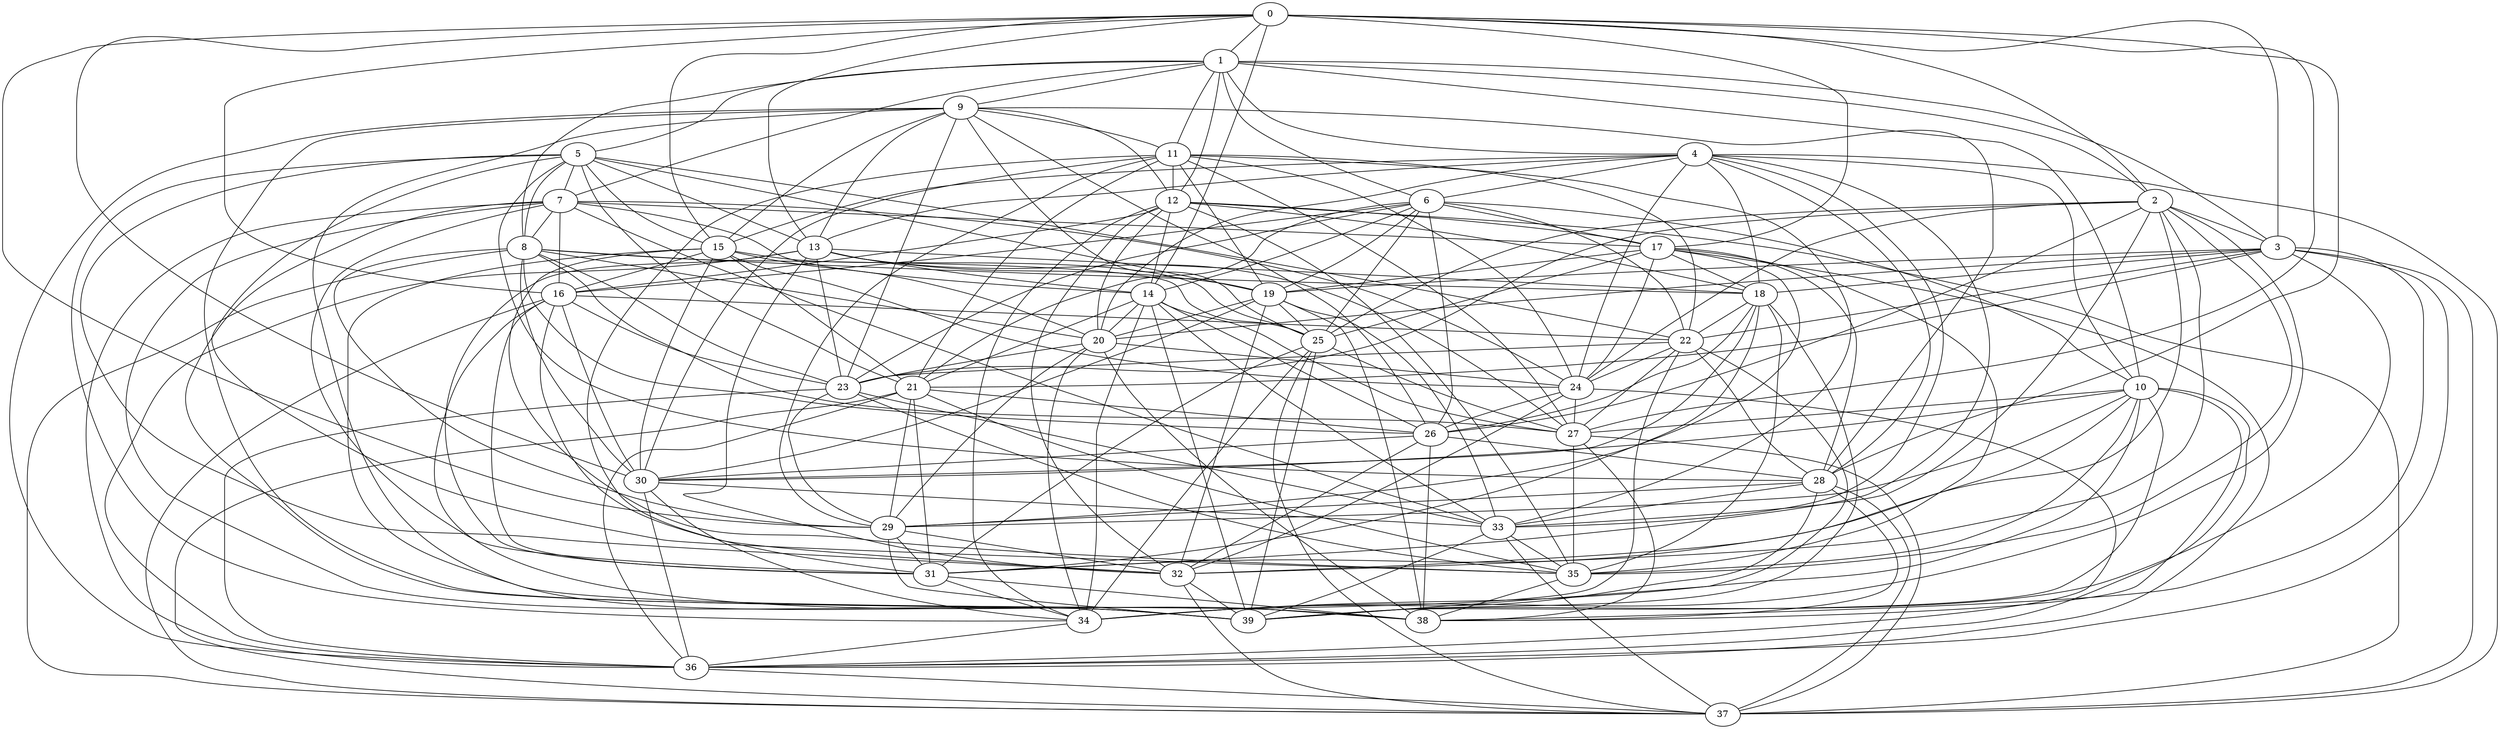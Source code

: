 graph g {0;1;2;3;4;5;6;7;8;9;10;11;12;13;14;15;16;17;18;19;20;21;22;23;24;25;26;27;28;29;30;31;32;33;34;35;36;37;38;39;0 -- 1;0 -- 2;0 -- 3;0 -- 13;0 -- 14;0 -- 15;0 -- 16;0 -- 17;0 -- 27;0 -- 28;0 -- 29;0 -- 30;1 -- 2;1 -- 3;1 -- 4;1 -- 5;1 -- 6;1 -- 7;1 -- 8;1 -- 9;1 -- 10;1 -- 11;1 -- 12;2 -- 3;2 -- 23;2 -- 24;2 -- 25;2 -- 26;2 -- 31;2 -- 32;2 -- 33;2 -- 34;2 -- 35;3 -- 18;3 -- 19;3 -- 20;3 -- 21;3 -- 22;3 -- 36;3 -- 37;3 -- 38;3 -- 39;4 -- 6;4 -- 10;4 -- 13;4 -- 15;4 -- 18;4 -- 20;4 -- 24;4 -- 28;4 -- 31;4 -- 33;4 -- 37;5 -- 7;5 -- 8;5 -- 13;5 -- 15;5 -- 19;5 -- 21;5 -- 22;5 -- 28;5 -- 32;5 -- 34;5 -- 35;6 -- 10;6 -- 14;6 -- 16;6 -- 17;6 -- 19;6 -- 21;6 -- 22;6 -- 23;6 -- 25;6 -- 26;7 -- 8;7 -- 14;7 -- 16;7 -- 17;7 -- 24;7 -- 31;7 -- 33;7 -- 36;7 -- 38;7 -- 39;8 -- 18;8 -- 20;8 -- 23;8 -- 25;8 -- 26;8 -- 27;8 -- 29;8 -- 30;8 -- 37;9 -- 11;9 -- 12;9 -- 13;9 -- 15;9 -- 23;9 -- 25;9 -- 26;9 -- 28;9 -- 36;9 -- 38;9 -- 39;10 -- 27;10 -- 29;10 -- 30;10 -- 32;10 -- 34;10 -- 35;10 -- 36;10 -- 38;10 -- 39;11 -- 12;11 -- 19;11 -- 21;11 -- 22;11 -- 24;11 -- 27;11 -- 29;11 -- 30;11 -- 31;11 -- 33;12 -- 14;12 -- 16;12 -- 17;12 -- 18;12 -- 20;12 -- 32;12 -- 34;12 -- 35;12 -- 37;13 -- 14;13 -- 18;13 -- 19;13 -- 23;13 -- 27;13 -- 31;13 -- 32;13 -- 36;14 -- 20;14 -- 21;14 -- 26;14 -- 27;14 -- 33;14 -- 34;14 -- 39;15 -- 16;15 -- 20;15 -- 21;15 -- 24;15 -- 25;15 -- 30;15 -- 35;15 -- 39;16 -- 22;16 -- 23;16 -- 30;16 -- 31;16 -- 32;16 -- 37;16 -- 38;17 -- 18;17 -- 19;17 -- 24;17 -- 25;17 -- 28;17 -- 29;17 -- 35;17 -- 36;18 -- 22;18 -- 26;18 -- 30;18 -- 31;18 -- 35;18 -- 39;19 -- 20;19 -- 25;19 -- 30;19 -- 32;19 -- 33;19 -- 38;20 -- 23;20 -- 24;20 -- 29;20 -- 34;20 -- 38;21 -- 26;21 -- 29;21 -- 31;21 -- 35;21 -- 36;21 -- 37;22 -- 23;22 -- 24;22 -- 27;22 -- 28;22 -- 34;22 -- 39;23 -- 29;23 -- 33;23 -- 35;23 -- 36;24 -- 26;24 -- 27;24 -- 32;24 -- 36;25 -- 27;25 -- 31;25 -- 34;25 -- 37;25 -- 39;26 -- 28;26 -- 30;26 -- 32;26 -- 38;27 -- 35;27 -- 37;27 -- 38;28 -- 29;28 -- 33;28 -- 34;28 -- 37;28 -- 38;29 -- 31;29 -- 32;29 -- 39;30 -- 33;30 -- 34;30 -- 36;31 -- 34;31 -- 38;32 -- 37;32 -- 39;33 -- 35;33 -- 37;33 -- 39;34 -- 36;35 -- 38;36 -- 37;}